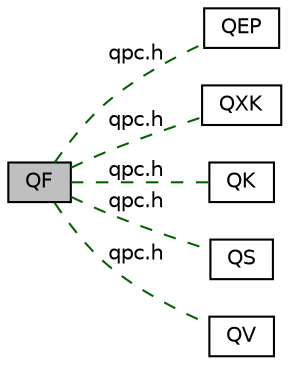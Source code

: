digraph "QF"
{
  edge [fontname="Helvetica",fontsize="10",labelfontname="Helvetica",labelfontsize="10"];
  node [fontname="Helvetica",fontsize="10",shape=box];
  rankdir=LR;
  Node2 [label="QEP",height=0.2,width=0.4,color="black", fillcolor="white", style="filled",URL="$group__qep.html",tooltip="Hierarchical Event Processor."];
  Node5 [label="QXK",height=0.2,width=0.4,color="black", fillcolor="white", style="filled",URL="$group__qxk.html",tooltip="Preemptive Dual-Mode (Run-to-Completion/Blocking) RTOS Kernel."];
  Node1 [label="QF",height=0.2,width=0.4,color="black", fillcolor="grey75", style="filled", fontcolor="black",tooltip="Active Object (Actor) Framework."];
  Node4 [label="QK",height=0.2,width=0.4,color="black", fillcolor="white", style="filled",URL="$group__qk.html",tooltip="Preemptive Run-To-Completion (Non-Blocking) Kernel."];
  Node6 [label="QS",height=0.2,width=0.4,color="black", fillcolor="white", style="filled",URL="$group__qs.html",tooltip="Software Tracing Instrumentation."];
  Node3 [label="QV",height=0.2,width=0.4,color="black", fillcolor="white", style="filled",URL="$group__qv.html",tooltip="Cooperative Kernel."];
  Node1->Node2 [shape=plaintext, label="qpc.h", color="darkgreen", dir="none", style="dashed"];
  Node1->Node3 [shape=plaintext, label="qpc.h", color="darkgreen", dir="none", style="dashed"];
  Node1->Node4 [shape=plaintext, label="qpc.h", color="darkgreen", dir="none", style="dashed"];
  Node1->Node5 [shape=plaintext, label="qpc.h", color="darkgreen", dir="none", style="dashed"];
  Node1->Node6 [shape=plaintext, label="qpc.h", color="darkgreen", dir="none", style="dashed"];
}
